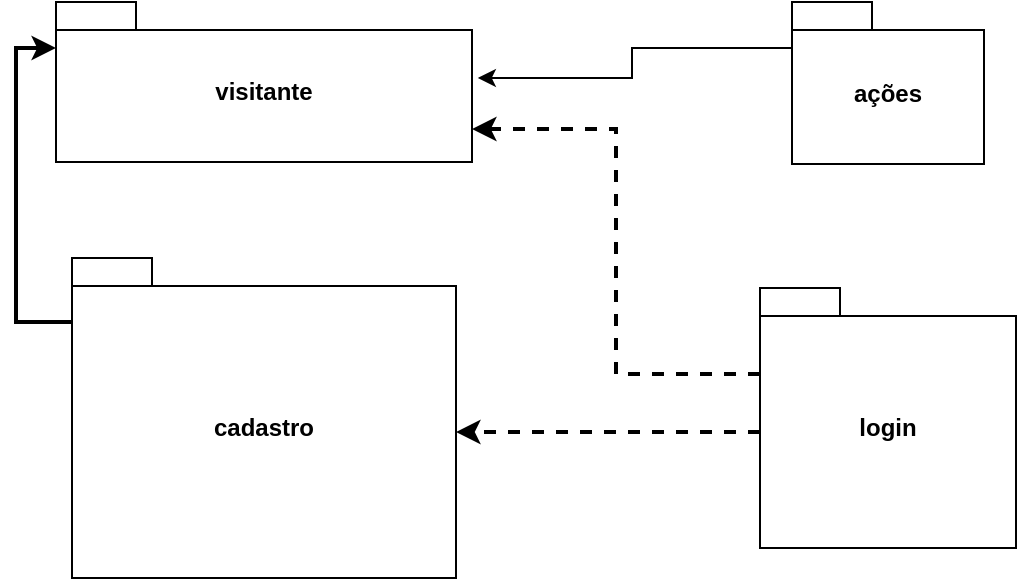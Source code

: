 <mxfile version="21.5.2" type="github">
  <diagram name="Page-1" id="gxGIFQiL_PZlb9vjrVBf">
    <mxGraphModel dx="1434" dy="764" grid="1" gridSize="10" guides="1" tooltips="1" connect="1" arrows="1" fold="1" page="1" pageScale="1" pageWidth="850" pageHeight="1100" math="0" shadow="0">
      <root>
        <mxCell id="0" />
        <mxCell id="1" parent="0" />
        <mxCell id="aucH0sEV3ZnoKiviGF6L-1" style="edgeStyle=orthogonalEdgeStyle;rounded=0;orthogonalLoop=1;jettySize=auto;html=1;exitX=0;exitY=0;exitDx=0;exitDy=32;exitPerimeter=0;entryX=0;entryY=0;entryDx=0;entryDy=23;entryPerimeter=0;strokeWidth=2;" edge="1" parent="1" source="aucH0sEV3ZnoKiviGF6L-2" target="aucH0sEV3ZnoKiviGF6L-3">
          <mxGeometry relative="1" as="geometry" />
        </mxCell>
        <mxCell id="aucH0sEV3ZnoKiviGF6L-2" value="cadastro" style="shape=folder;fontStyle=1;spacingTop=10;tabWidth=40;tabHeight=14;tabPosition=left;html=1;whiteSpace=wrap;" vertex="1" parent="1">
          <mxGeometry x="88" y="192" width="192" height="160" as="geometry" />
        </mxCell>
        <mxCell id="aucH0sEV3ZnoKiviGF6L-3" value="visitante" style="shape=folder;fontStyle=1;spacingTop=10;tabWidth=40;tabHeight=14;tabPosition=left;html=1;whiteSpace=wrap;" vertex="1" parent="1">
          <mxGeometry x="80" y="64" width="208" height="80" as="geometry" />
        </mxCell>
        <mxCell id="aucH0sEV3ZnoKiviGF6L-4" style="edgeStyle=orthogonalEdgeStyle;rounded=0;orthogonalLoop=1;jettySize=auto;html=1;exitX=0;exitY=0;exitDx=0;exitDy=72;exitPerimeter=0;entryX=0;entryY=0;entryDx=192;entryDy=87;entryPerimeter=0;strokeWidth=2;dashed=1;" edge="1" parent="1" source="aucH0sEV3ZnoKiviGF6L-6" target="aucH0sEV3ZnoKiviGF6L-2">
          <mxGeometry relative="1" as="geometry" />
        </mxCell>
        <mxCell id="aucH0sEV3ZnoKiviGF6L-5" style="edgeStyle=orthogonalEdgeStyle;rounded=0;orthogonalLoop=1;jettySize=auto;html=1;exitX=0;exitY=0;exitDx=0;exitDy=43;exitPerimeter=0;entryX=0;entryY=0;entryDx=208;entryDy=63.5;entryPerimeter=0;dashed=1;strokeWidth=2;" edge="1" parent="1" source="aucH0sEV3ZnoKiviGF6L-6" target="aucH0sEV3ZnoKiviGF6L-3">
          <mxGeometry relative="1" as="geometry" />
        </mxCell>
        <mxCell id="aucH0sEV3ZnoKiviGF6L-6" value="login" style="shape=folder;fontStyle=1;spacingTop=10;tabWidth=40;tabHeight=14;tabPosition=left;html=1;whiteSpace=wrap;" vertex="1" parent="1">
          <mxGeometry x="432" y="207" width="128" height="130" as="geometry" />
        </mxCell>
        <mxCell id="aucH0sEV3ZnoKiviGF6L-7" style="edgeStyle=orthogonalEdgeStyle;rounded=0;orthogonalLoop=1;jettySize=auto;html=1;exitX=0;exitY=0;exitDx=0;exitDy=23;exitPerimeter=0;entryX=1.014;entryY=0.475;entryDx=0;entryDy=0;entryPerimeter=0;" edge="1" parent="1" source="aucH0sEV3ZnoKiviGF6L-8" target="aucH0sEV3ZnoKiviGF6L-3">
          <mxGeometry relative="1" as="geometry" />
        </mxCell>
        <mxCell id="aucH0sEV3ZnoKiviGF6L-8" value="ações" style="shape=folder;fontStyle=1;spacingTop=10;tabWidth=40;tabHeight=14;tabPosition=left;html=1;whiteSpace=wrap;" vertex="1" parent="1">
          <mxGeometry x="448" y="64" width="96" height="81" as="geometry" />
        </mxCell>
      </root>
    </mxGraphModel>
  </diagram>
</mxfile>
